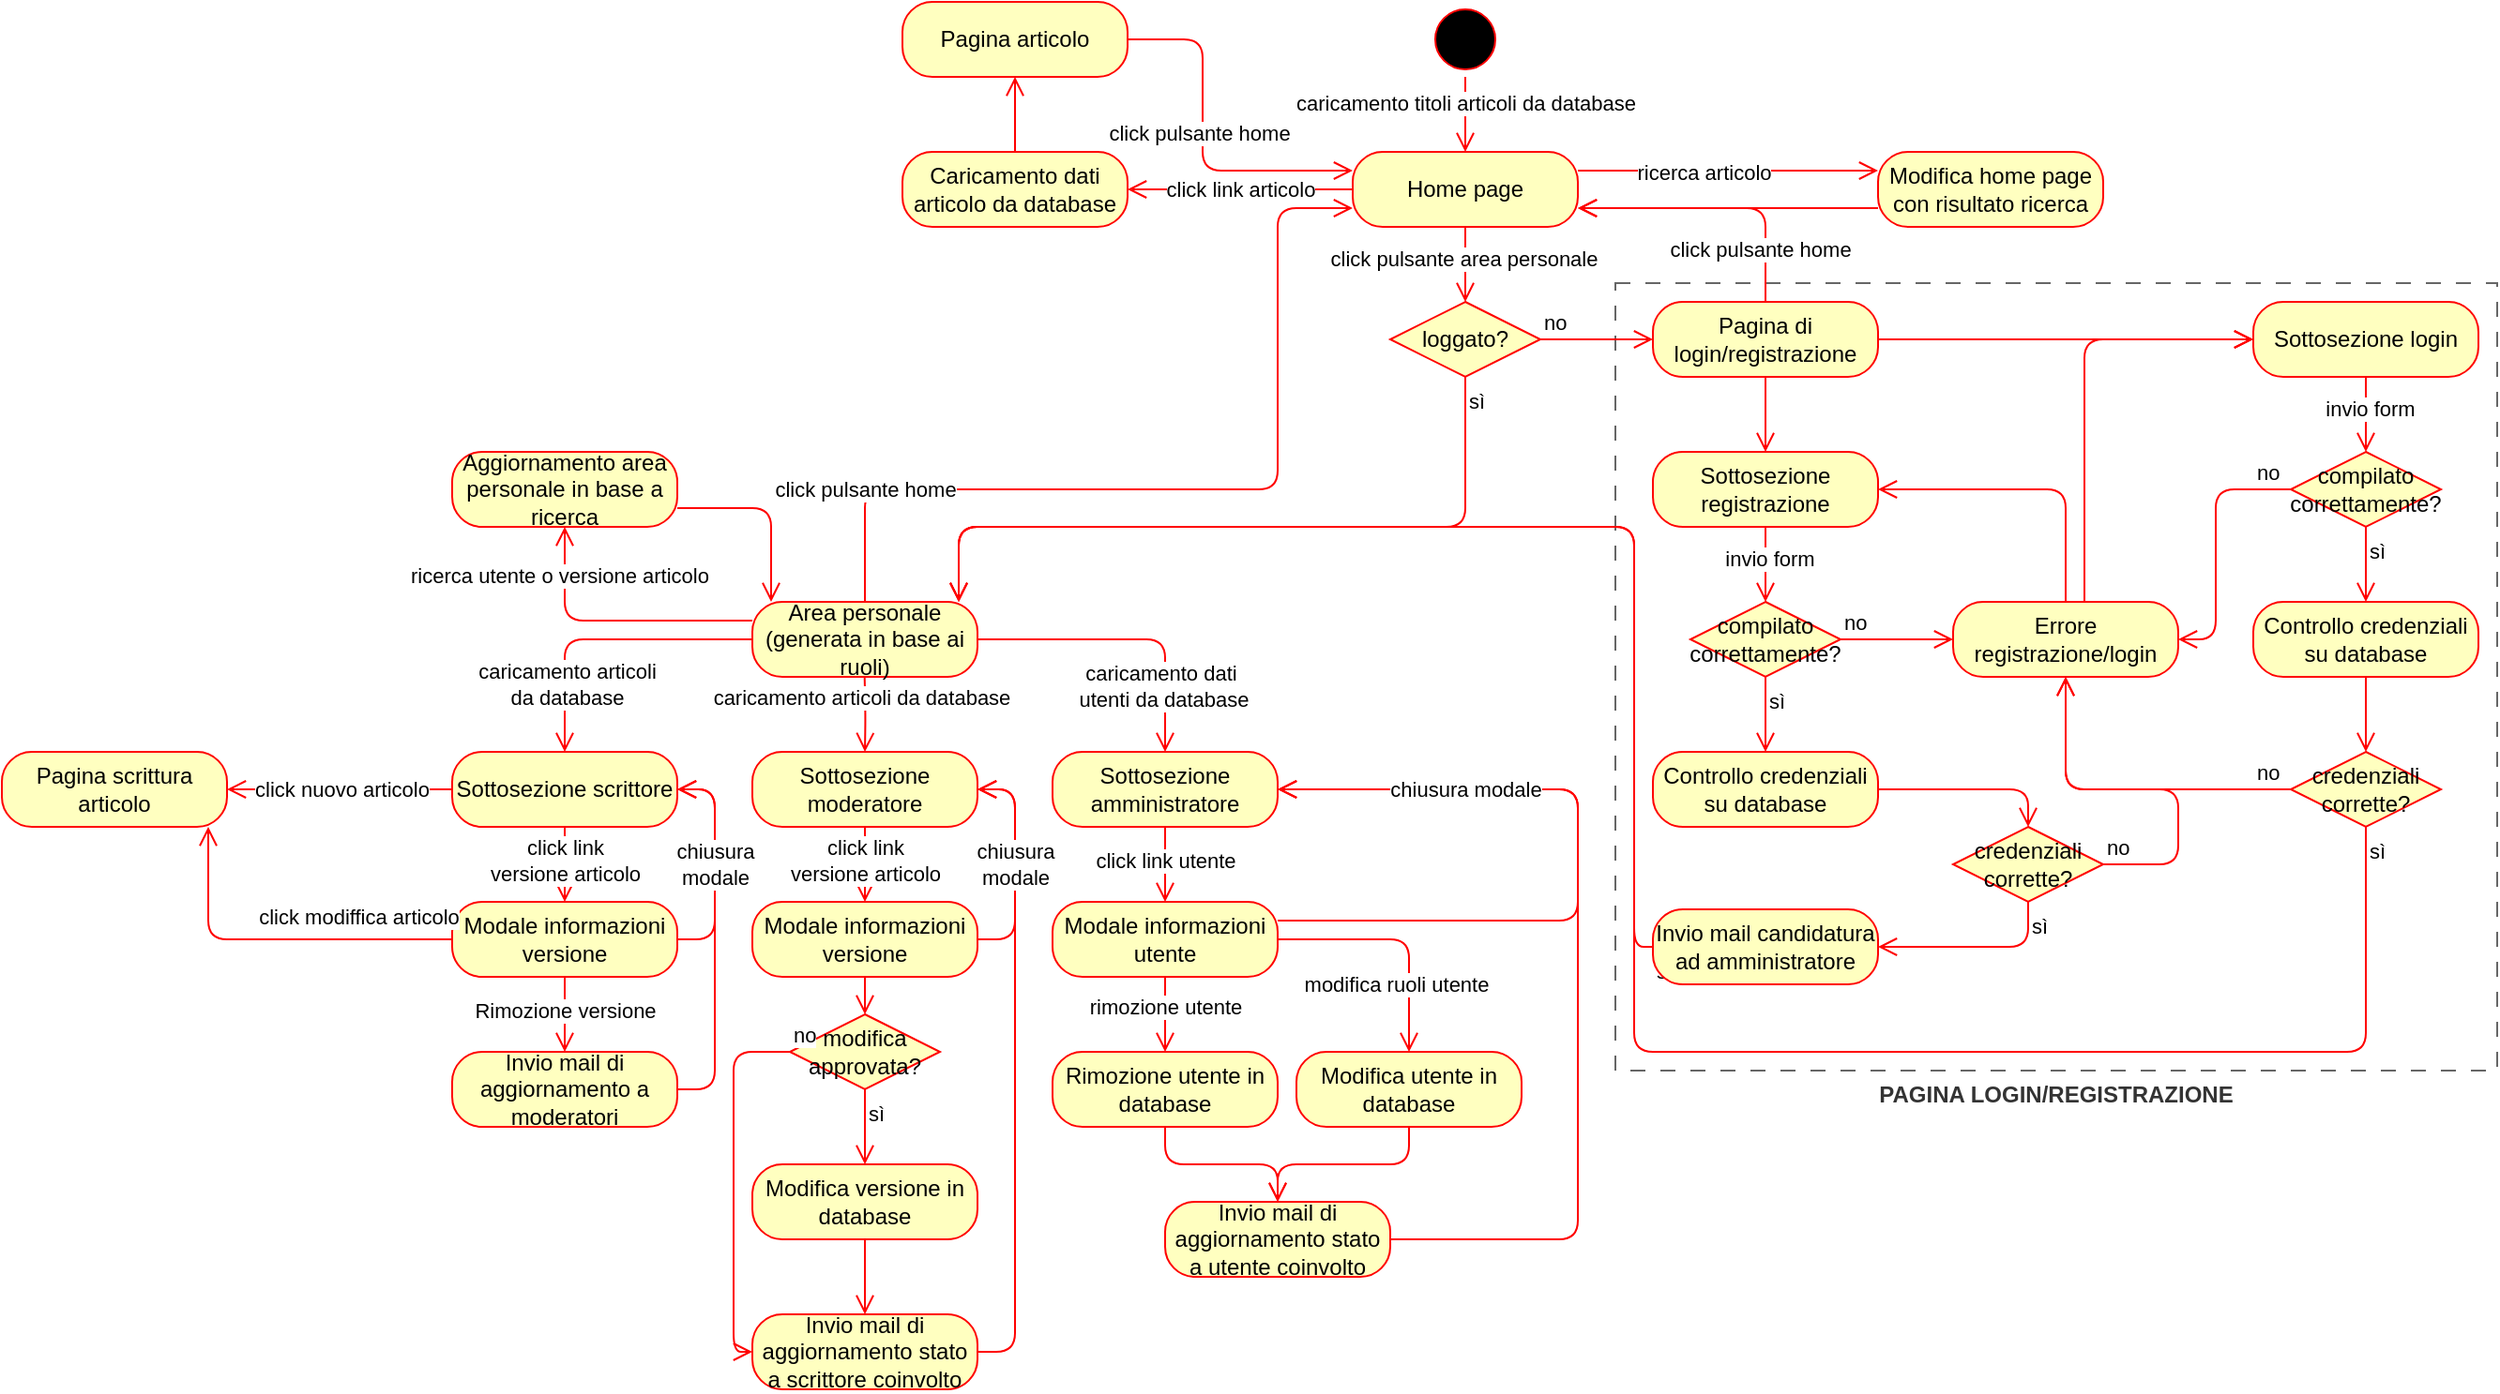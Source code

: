 <mxfile>
    <diagram id="28_TyywwkiDDqLGGTrth" name="Pagina-1">
        <mxGraphModel dx="1360" dy="305" grid="1" gridSize="10" guides="1" tooltips="1" connect="1" arrows="1" fold="1" page="1" pageScale="1" pageWidth="827" pageHeight="1169" math="0" shadow="0">
            <root>
                <mxCell id="0"/>
                <mxCell id="1" parent="0"/>
                <mxCell id="60" value="&lt;div&gt;&lt;b&gt;&lt;br&gt;&lt;/b&gt;&lt;/div&gt;&lt;b&gt;&lt;div&gt;&lt;b&gt;&lt;br&gt;&lt;/b&gt;&lt;/div&gt;&lt;div&gt;&lt;b&gt;&lt;br&gt;&lt;/b&gt;&lt;/div&gt;&lt;div&gt;&lt;b&gt;&lt;br&gt;&lt;/b&gt;&lt;/div&gt;&lt;div&gt;&lt;b&gt;&lt;br&gt;&lt;/b&gt;&lt;/div&gt;&lt;div&gt;&lt;b&gt;&lt;br&gt;&lt;/b&gt;&lt;/div&gt;&lt;div&gt;&lt;b&gt;&lt;br&gt;&lt;/b&gt;&lt;/div&gt;&lt;div&gt;&lt;b&gt;&lt;br&gt;&lt;/b&gt;&lt;/div&gt;&lt;div&gt;&lt;b&gt;&lt;br&gt;&lt;/b&gt;&lt;/div&gt;&lt;div&gt;&lt;b&gt;&lt;br&gt;&lt;/b&gt;&lt;/div&gt;&lt;div&gt;&lt;b&gt;&lt;br&gt;&lt;/b&gt;&lt;/div&gt;&lt;div&gt;&lt;b&gt;&lt;br&gt;&lt;/b&gt;&lt;/div&gt;&lt;div&gt;&lt;b&gt;&lt;br&gt;&lt;/b&gt;&lt;/div&gt;&lt;div&gt;&lt;b&gt;&lt;br&gt;&lt;/b&gt;&lt;/div&gt;&lt;div&gt;&lt;b&gt;&lt;br&gt;&lt;/b&gt;&lt;/div&gt;&lt;div&gt;&lt;b&gt;&lt;br&gt;&lt;/b&gt;&lt;/div&gt;&lt;div&gt;&lt;b&gt;&lt;br&gt;&lt;/b&gt;&lt;/div&gt;&lt;div&gt;&lt;b&gt;&lt;br&gt;&lt;/b&gt;&lt;/div&gt;&lt;div&gt;&lt;b&gt;&lt;br&gt;&lt;/b&gt;&lt;/div&gt;&lt;div&gt;&lt;b&gt;&lt;br&gt;&lt;/b&gt;&lt;/div&gt;&lt;div&gt;&lt;b&gt;&lt;br&gt;&lt;/b&gt;&lt;/div&gt;&lt;div&gt;&lt;b&gt;&lt;br&gt;&lt;/b&gt;&lt;/div&gt;&lt;div&gt;&lt;b&gt;&lt;br&gt;&lt;/b&gt;&lt;/div&gt;&lt;div&gt;&lt;b&gt;&lt;br&gt;&lt;/b&gt;&lt;/div&gt;&lt;div&gt;&lt;b&gt;&lt;br&gt;&lt;/b&gt;&lt;/div&gt;&lt;div&gt;&lt;b&gt;&lt;br&gt;&lt;/b&gt;&lt;/div&gt;&lt;div&gt;&lt;b&gt;&lt;br&gt;&lt;/b&gt;&lt;/div&gt;&lt;div&gt;&lt;b&gt;&lt;br&gt;&lt;/b&gt;&lt;/div&gt;&lt;div&gt;&lt;b&gt;&lt;br&gt;&lt;/b&gt;&lt;/div&gt;&lt;div&gt;&lt;b&gt;&lt;br&gt;&lt;/b&gt;&lt;/div&gt;&lt;div&gt;&lt;b&gt;&lt;br&gt;&lt;/b&gt;&lt;/div&gt;PAGINA LOGIN/REGISTRAZIONE&lt;/b&gt;" style="rounded=0;whiteSpace=wrap;html=1;fillColor=none;fontColor=#333333;strokeColor=#666666;dashed=1;dashPattern=8 8;" parent="1" vertex="1">
                    <mxGeometry x="420" y="230" width="470" height="420" as="geometry"/>
                </mxCell>
                <mxCell id="2" value="" style="ellipse;html=1;shape=startState;fillColor=#000000;strokeColor=#ff0000;" parent="1" vertex="1">
                    <mxGeometry x="320" y="80" width="40" height="40" as="geometry"/>
                </mxCell>
                <mxCell id="3" value="" style="edgeStyle=orthogonalEdgeStyle;html=1;verticalAlign=bottom;endArrow=open;endSize=8;strokeColor=#ff0000;" parent="1" source="2" target="4" edge="1">
                    <mxGeometry relative="1" as="geometry">
                        <mxPoint x="340" y="160" as="targetPoint"/>
                    </mxGeometry>
                </mxCell>
                <mxCell id="54" value="caricamento titoli articoli da database" style="edgeLabel;html=1;align=center;verticalAlign=middle;resizable=0;points=[];" parent="3" vertex="1" connectable="0">
                    <mxGeometry x="-0.318" relative="1" as="geometry">
                        <mxPoint as="offset"/>
                    </mxGeometry>
                </mxCell>
                <mxCell id="4" value="Home page" style="rounded=1;whiteSpace=wrap;html=1;arcSize=40;fontColor=#000000;fillColor=#ffffc0;strokeColor=#ff0000;" parent="1" vertex="1">
                    <mxGeometry x="280" y="160" width="120" height="40" as="geometry"/>
                </mxCell>
                <mxCell id="5" value="" style="edgeStyle=orthogonalEdgeStyle;html=1;verticalAlign=bottom;endArrow=open;endSize=8;strokeColor=#ff0000;" parent="1" source="4" target="7" edge="1">
                    <mxGeometry relative="1" as="geometry">
                        <mxPoint x="340" y="240" as="targetPoint"/>
                    </mxGeometry>
                </mxCell>
                <mxCell id="6" value="click pulsante area personale" style="edgeLabel;html=1;align=center;verticalAlign=middle;resizable=0;points=[];" parent="5" vertex="1" connectable="0">
                    <mxGeometry x="-0.17" y="-1" relative="1" as="geometry">
                        <mxPoint as="offset"/>
                    </mxGeometry>
                </mxCell>
                <mxCell id="7" value="loggato?" style="rhombus;whiteSpace=wrap;html=1;fontColor=#000000;fillColor=#ffffc0;strokeColor=#ff0000;" parent="1" vertex="1">
                    <mxGeometry x="300" y="240" width="80" height="40" as="geometry"/>
                </mxCell>
                <mxCell id="8" value="no" style="edgeStyle=orthogonalEdgeStyle;html=1;align=left;verticalAlign=bottom;endArrow=open;endSize=8;strokeColor=#ff0000;" parent="1" source="7" target="13" edge="1">
                    <mxGeometry x="-1" relative="1" as="geometry">
                        <mxPoint x="440" y="260" as="targetPoint"/>
                    </mxGeometry>
                </mxCell>
                <mxCell id="9" value="sì" style="edgeStyle=orthogonalEdgeStyle;html=1;align=left;verticalAlign=top;endArrow=open;endSize=8;strokeColor=#ff0000;" parent="1" source="7" edge="1" target="90">
                    <mxGeometry x="-1" relative="1" as="geometry">
                        <mxPoint x="340" y="320" as="targetPoint"/>
                        <Array as="points">
                            <mxPoint x="340" y="360"/>
                            <mxPoint x="70" y="360"/>
                        </Array>
                    </mxGeometry>
                </mxCell>
                <mxCell id="13" value="Pagina di login/registrazione" style="rounded=1;whiteSpace=wrap;html=1;arcSize=40;fontColor=#000000;fillColor=#ffffc0;strokeColor=#ff0000;" parent="1" vertex="1">
                    <mxGeometry x="440" y="240" width="120" height="40" as="geometry"/>
                </mxCell>
                <mxCell id="14" value="" style="edgeStyle=orthogonalEdgeStyle;html=1;verticalAlign=bottom;endArrow=open;endSize=8;strokeColor=#ff0000;" parent="1" source="13" edge="1">
                    <mxGeometry relative="1" as="geometry">
                        <mxPoint x="500" y="320" as="targetPoint"/>
                    </mxGeometry>
                </mxCell>
                <mxCell id="15" value="" style="edgeStyle=orthogonalEdgeStyle;html=1;verticalAlign=bottom;endArrow=open;endSize=8;strokeColor=#ff0000;" parent="1" source="13" target="4" edge="1">
                    <mxGeometry relative="1" as="geometry">
                        <mxPoint x="550" y="350" as="targetPoint"/>
                        <mxPoint x="550" y="290" as="sourcePoint"/>
                        <Array as="points">
                            <mxPoint x="500" y="190"/>
                        </Array>
                    </mxGeometry>
                </mxCell>
                <mxCell id="16" value="click pulsante home" style="edgeLabel;html=1;align=center;verticalAlign=middle;resizable=0;points=[];" parent="15" vertex="1" connectable="0">
                    <mxGeometry x="-0.66" y="3" relative="1" as="geometry">
                        <mxPoint y="-3" as="offset"/>
                    </mxGeometry>
                </mxCell>
                <mxCell id="18" value="&lt;span style=&quot;color: rgb(0, 0, 0);&quot;&gt;Sottosezione registrazione&lt;/span&gt;" style="rounded=1;whiteSpace=wrap;html=1;arcSize=40;fontColor=#000000;fillColor=#ffffc0;strokeColor=#ff0000;" parent="1" vertex="1">
                    <mxGeometry x="440" y="320" width="120" height="40" as="geometry"/>
                </mxCell>
                <mxCell id="22" value="Sottosezione login" style="rounded=1;whiteSpace=wrap;html=1;arcSize=40;fontColor=#000000;fillColor=#ffffc0;strokeColor=#ff0000;" parent="1" vertex="1">
                    <mxGeometry x="760" y="240" width="120" height="40" as="geometry"/>
                </mxCell>
                <mxCell id="27" value="" style="edgeStyle=orthogonalEdgeStyle;html=1;verticalAlign=bottom;endArrow=open;endSize=8;strokeColor=#ff0000;" parent="1" source="13" target="22" edge="1">
                    <mxGeometry relative="1" as="geometry">
                        <mxPoint x="510" y="330" as="targetPoint"/>
                        <mxPoint x="510" y="290" as="sourcePoint"/>
                    </mxGeometry>
                </mxCell>
                <mxCell id="29" value="" style="edgeStyle=orthogonalEdgeStyle;html=1;verticalAlign=bottom;endArrow=open;endSize=8;strokeColor=#ff0000;" parent="1" source="18" target="31" edge="1">
                    <mxGeometry relative="1" as="geometry">
                        <mxPoint x="499.62" y="400" as="targetPoint"/>
                        <mxPoint x="499.62" y="360" as="sourcePoint"/>
                    </mxGeometry>
                </mxCell>
                <mxCell id="30" value="invio form" style="edgeLabel;html=1;align=center;verticalAlign=middle;resizable=0;points=[];" parent="29" vertex="1" connectable="0">
                    <mxGeometry x="-0.154" y="2" relative="1" as="geometry">
                        <mxPoint as="offset"/>
                    </mxGeometry>
                </mxCell>
                <mxCell id="31" value="compilato correttamente?" style="rhombus;whiteSpace=wrap;html=1;fontColor=#000000;fillColor=#ffffc0;strokeColor=#ff0000;" parent="1" vertex="1">
                    <mxGeometry x="460" y="400" width="80" height="40" as="geometry"/>
                </mxCell>
                <mxCell id="32" value="no" style="edgeStyle=orthogonalEdgeStyle;html=1;align=left;verticalAlign=bottom;endArrow=open;endSize=8;strokeColor=#ff0000;" parent="1" source="31" target="34" edge="1">
                    <mxGeometry x="-1" relative="1" as="geometry">
                        <mxPoint x="600" y="420" as="targetPoint"/>
                    </mxGeometry>
                </mxCell>
                <mxCell id="33" value="sì" style="edgeStyle=orthogonalEdgeStyle;html=1;align=left;verticalAlign=top;endArrow=open;endSize=8;strokeColor=#ff0000;" parent="1" source="31" edge="1">
                    <mxGeometry x="-1" relative="1" as="geometry">
                        <mxPoint x="500" y="480" as="targetPoint"/>
                    </mxGeometry>
                </mxCell>
                <mxCell id="34" value="&lt;span style=&quot;color: rgb(0, 0, 0);&quot;&gt;Errore registrazione/login&lt;/span&gt;" style="rounded=1;whiteSpace=wrap;html=1;arcSize=40;fontColor=#000000;fillColor=#ffffc0;strokeColor=#ff0000;" parent="1" vertex="1">
                    <mxGeometry x="600" y="400" width="120" height="40" as="geometry"/>
                </mxCell>
                <mxCell id="35" value="" style="edgeStyle=orthogonalEdgeStyle;html=1;align=left;verticalAlign=bottom;endArrow=open;endSize=8;strokeColor=#ff0000;" parent="1" source="34" target="18" edge="1">
                    <mxGeometry x="-1" relative="1" as="geometry">
                        <mxPoint x="610" y="430" as="targetPoint"/>
                        <mxPoint x="610" y="360" as="sourcePoint"/>
                        <Array as="points">
                            <mxPoint x="660" y="340"/>
                        </Array>
                    </mxGeometry>
                </mxCell>
                <mxCell id="36" value="Controllo credenziali su database" style="rounded=1;whiteSpace=wrap;html=1;arcSize=40;fontColor=#000000;fillColor=#ffffc0;strokeColor=#ff0000;" parent="1" vertex="1">
                    <mxGeometry x="440" y="480" width="120" height="40" as="geometry"/>
                </mxCell>
                <mxCell id="37" value="credenziali corrette?" style="rhombus;whiteSpace=wrap;html=1;fontColor=#000000;fillColor=#ffffc0;strokeColor=#ff0000;" parent="1" vertex="1">
                    <mxGeometry x="600" y="520" width="80" height="40" as="geometry"/>
                </mxCell>
                <mxCell id="38" value="no" style="edgeStyle=orthogonalEdgeStyle;html=1;align=left;verticalAlign=bottom;endArrow=open;endSize=8;strokeColor=#ff0000;" parent="1" source="37" target="34" edge="1">
                    <mxGeometry x="-1" relative="1" as="geometry">
                        <mxPoint x="640" y="580" as="targetPoint"/>
                        <Array as="points">
                            <mxPoint x="720" y="540"/>
                            <mxPoint x="720" y="500"/>
                            <mxPoint x="660" y="500"/>
                        </Array>
                    </mxGeometry>
                </mxCell>
                <mxCell id="39" value="sì" style="edgeStyle=orthogonalEdgeStyle;html=1;align=left;verticalAlign=top;endArrow=open;endSize=8;strokeColor=#ff0000;" parent="1" source="102" target="90" edge="1">
                    <mxGeometry x="-1" relative="1" as="geometry">
                        <mxPoint x="400" y="340" as="targetPoint"/>
                        <Array as="points">
                            <mxPoint x="430" y="584"/>
                            <mxPoint x="430" y="360"/>
                            <mxPoint x="70" y="360"/>
                        </Array>
                    </mxGeometry>
                </mxCell>
                <mxCell id="40" value="" style="edgeStyle=orthogonalEdgeStyle;html=1;verticalAlign=bottom;endArrow=open;endSize=8;strokeColor=#ff0000;" parent="1" source="36" target="37" edge="1">
                    <mxGeometry relative="1" as="geometry">
                        <mxPoint x="350" y="430" as="targetPoint"/>
                        <mxPoint x="350" y="370" as="sourcePoint"/>
                        <Array as="points">
                            <mxPoint x="640" y="500"/>
                        </Array>
                    </mxGeometry>
                </mxCell>
                <mxCell id="43" value="" style="edgeStyle=orthogonalEdgeStyle;html=1;verticalAlign=bottom;endArrow=open;endSize=8;strokeColor=#ff0000;" parent="1" source="22" target="45" edge="1">
                    <mxGeometry relative="1" as="geometry">
                        <mxPoint x="819.62" y="320" as="targetPoint"/>
                        <mxPoint x="820" y="280" as="sourcePoint"/>
                    </mxGeometry>
                </mxCell>
                <mxCell id="44" value="invio form" style="edgeLabel;html=1;align=center;verticalAlign=middle;resizable=0;points=[];" parent="43" vertex="1" connectable="0">
                    <mxGeometry x="-0.154" y="2" relative="1" as="geometry">
                        <mxPoint as="offset"/>
                    </mxGeometry>
                </mxCell>
                <mxCell id="45" value="compilato correttamente?" style="rhombus;whiteSpace=wrap;html=1;fontColor=#000000;fillColor=#ffffc0;strokeColor=#ff0000;" parent="1" vertex="1">
                    <mxGeometry x="780" y="320" width="80" height="40" as="geometry"/>
                </mxCell>
                <mxCell id="46" value="no" style="edgeStyle=orthogonalEdgeStyle;html=1;align=left;verticalAlign=bottom;endArrow=open;endSize=8;strokeColor=#ff0000;" parent="1" source="45" target="34" edge="1">
                    <mxGeometry x="-0.714" relative="1" as="geometry">
                        <mxPoint x="920" y="340" as="targetPoint"/>
                        <Array as="points">
                            <mxPoint x="740" y="340"/>
                            <mxPoint x="740" y="420"/>
                        </Array>
                        <mxPoint as="offset"/>
                    </mxGeometry>
                </mxCell>
                <mxCell id="47" value="sì" style="edgeStyle=orthogonalEdgeStyle;html=1;align=left;verticalAlign=top;endArrow=open;endSize=8;strokeColor=#ff0000;" parent="1" source="45" target="48" edge="1">
                    <mxGeometry x="-1" relative="1" as="geometry">
                        <mxPoint x="820" y="400" as="targetPoint"/>
                    </mxGeometry>
                </mxCell>
                <mxCell id="48" value="Controllo credenziali su database" style="rounded=1;whiteSpace=wrap;html=1;arcSize=40;fontColor=#000000;fillColor=#ffffc0;strokeColor=#ff0000;" parent="1" vertex="1">
                    <mxGeometry x="760" y="400" width="120" height="40" as="geometry"/>
                </mxCell>
                <mxCell id="49" value="" style="edgeStyle=orthogonalEdgeStyle;html=1;verticalAlign=bottom;endArrow=open;endSize=8;strokeColor=#ff0000;" parent="1" source="48" target="50" edge="1">
                    <mxGeometry relative="1" as="geometry">
                        <mxPoint x="820" y="480" as="targetPoint"/>
                        <mxPoint x="670" y="290" as="sourcePoint"/>
                    </mxGeometry>
                </mxCell>
                <mxCell id="50" value="credenziali corrette?" style="rhombus;whiteSpace=wrap;html=1;fontColor=#000000;fillColor=#ffffc0;strokeColor=#ff0000;" parent="1" vertex="1">
                    <mxGeometry x="780" y="480" width="80" height="40" as="geometry"/>
                </mxCell>
                <mxCell id="51" value="no" style="edgeStyle=orthogonalEdgeStyle;html=1;align=left;verticalAlign=bottom;endArrow=open;endSize=8;strokeColor=#ff0000;" parent="1" source="50" target="34" edge="1">
                    <mxGeometry x="-0.778" relative="1" as="geometry">
                        <mxPoint x="670" y="450" as="targetPoint"/>
                        <mxPoint x="550" y="590" as="sourcePoint"/>
                        <mxPoint as="offset"/>
                    </mxGeometry>
                </mxCell>
                <mxCell id="52" value="" style="edgeStyle=orthogonalEdgeStyle;html=1;align=left;verticalAlign=bottom;endArrow=open;endSize=8;strokeColor=#ff0000;" parent="1" source="34" target="22" edge="1">
                    <mxGeometry x="-1" relative="1" as="geometry">
                        <mxPoint x="570" y="350" as="targetPoint"/>
                        <mxPoint x="670" y="410" as="sourcePoint"/>
                        <Array as="points">
                            <mxPoint x="670" y="260"/>
                        </Array>
                    </mxGeometry>
                </mxCell>
                <mxCell id="53" value="sì" style="edgeStyle=orthogonalEdgeStyle;html=1;align=left;verticalAlign=top;endArrow=open;endSize=8;strokeColor=#ff0000;" parent="1" source="50" target="90" edge="1">
                    <mxGeometry x="-1" relative="1" as="geometry">
                        <mxPoint x="400" y="340" as="targetPoint"/>
                        <mxPoint x="470" y="590" as="sourcePoint"/>
                        <Array as="points">
                            <mxPoint x="820" y="640"/>
                            <mxPoint x="430" y="640"/>
                            <mxPoint x="430" y="360"/>
                            <mxPoint x="70" y="360"/>
                        </Array>
                    </mxGeometry>
                </mxCell>
                <mxCell id="57" value="" style="edgeStyle=orthogonalEdgeStyle;html=1;verticalAlign=bottom;endArrow=open;endSize=8;strokeColor=#ff0000;" parent="1" source="4" target="59" edge="1">
                    <mxGeometry relative="1" as="geometry">
                        <mxPoint x="350" y="170" as="targetPoint"/>
                        <mxPoint x="350" y="130" as="sourcePoint"/>
                    </mxGeometry>
                </mxCell>
                <mxCell id="58" value="click link articolo" style="edgeLabel;html=1;align=center;verticalAlign=middle;resizable=0;points=[];" parent="57" vertex="1" connectable="0">
                    <mxGeometry x="-0.318" relative="1" as="geometry">
                        <mxPoint x="-19" as="offset"/>
                    </mxGeometry>
                </mxCell>
                <mxCell id="59" value="Caricamento dati articolo da database" style="rounded=1;whiteSpace=wrap;html=1;arcSize=40;fontColor=#000000;fillColor=#ffffc0;strokeColor=#ff0000;" parent="1" vertex="1">
                    <mxGeometry x="40" y="160" width="120" height="40" as="geometry"/>
                </mxCell>
                <mxCell id="61" value="" style="edgeStyle=orthogonalEdgeStyle;html=1;verticalAlign=bottom;endArrow=open;endSize=8;strokeColor=#ff0000;" parent="1" source="90" target="4" edge="1">
                    <mxGeometry relative="1" as="geometry">
                        <mxPoint x="410" y="190" as="targetPoint"/>
                        <mxPoint x="280" y="340" as="sourcePoint"/>
                        <Array as="points">
                            <mxPoint x="20" y="340"/>
                            <mxPoint x="240" y="340"/>
                            <mxPoint x="240" y="190"/>
                        </Array>
                    </mxGeometry>
                </mxCell>
                <mxCell id="62" value="click pulsante home" style="edgeLabel;html=1;align=center;verticalAlign=middle;resizable=0;points=[];" parent="61" vertex="1" connectable="0">
                    <mxGeometry x="-0.66" y="3" relative="1" as="geometry">
                        <mxPoint x="-20" y="3" as="offset"/>
                    </mxGeometry>
                </mxCell>
                <mxCell id="73" value="Pagina articolo" style="rounded=1;whiteSpace=wrap;html=1;arcSize=40;fontColor=#000000;fillColor=#ffffc0;strokeColor=#ff0000;" parent="1" vertex="1">
                    <mxGeometry x="40" y="80" width="120" height="40" as="geometry"/>
                </mxCell>
                <mxCell id="74" value="" style="edgeStyle=orthogonalEdgeStyle;html=1;verticalAlign=bottom;endArrow=open;endSize=8;strokeColor=#ff0000;" parent="1" source="59" target="73" edge="1">
                    <mxGeometry relative="1" as="geometry">
                        <mxPoint x="170" y="190" as="targetPoint"/>
                        <mxPoint x="290" y="190" as="sourcePoint"/>
                    </mxGeometry>
                </mxCell>
                <mxCell id="76" value="" style="edgeStyle=orthogonalEdgeStyle;html=1;verticalAlign=bottom;endArrow=open;endSize=8;strokeColor=#ff0000;" parent="1" source="73" target="4" edge="1">
                    <mxGeometry relative="1" as="geometry">
                        <mxPoint x="290" y="200" as="targetPoint"/>
                        <mxPoint x="290" y="350" as="sourcePoint"/>
                        <Array as="points">
                            <mxPoint x="200" y="100"/>
                            <mxPoint x="200" y="170"/>
                        </Array>
                    </mxGeometry>
                </mxCell>
                <mxCell id="78" value="&lt;span style=&quot;color: rgb(0, 0, 0);&quot;&gt;click pulsante home&lt;/span&gt;" style="edgeLabel;html=1;align=center;verticalAlign=middle;resizable=0;points=[];" parent="76" vertex="1" connectable="0">
                    <mxGeometry x="-0.211" y="-2" relative="1" as="geometry">
                        <mxPoint y="15" as="offset"/>
                    </mxGeometry>
                </mxCell>
                <mxCell id="79" value="Modifica home page con risultato ricerca" style="rounded=1;whiteSpace=wrap;html=1;arcSize=40;fontColor=#000000;fillColor=#ffffc0;strokeColor=#ff0000;" parent="1" vertex="1">
                    <mxGeometry x="560" y="160" width="120" height="40" as="geometry"/>
                </mxCell>
                <mxCell id="85" value="" style="edgeStyle=orthogonalEdgeStyle;html=1;verticalAlign=bottom;endArrow=open;endSize=8;strokeColor=#ff0000;" parent="1" source="4" target="79" edge="1">
                    <mxGeometry relative="1" as="geometry">
                        <mxPoint x="350" y="250" as="targetPoint"/>
                        <mxPoint x="350" y="210" as="sourcePoint"/>
                        <Array as="points">
                            <mxPoint x="480" y="170"/>
                            <mxPoint x="480" y="170"/>
                        </Array>
                    </mxGeometry>
                </mxCell>
                <mxCell id="86" value="ricerca articolo" style="edgeLabel;html=1;align=center;verticalAlign=middle;resizable=0;points=[];" parent="85" vertex="1" connectable="0">
                    <mxGeometry x="-0.17" y="-1" relative="1" as="geometry">
                        <mxPoint as="offset"/>
                    </mxGeometry>
                </mxCell>
                <mxCell id="87" value="" style="edgeStyle=orthogonalEdgeStyle;html=1;verticalAlign=bottom;endArrow=open;endSize=8;strokeColor=#ff0000;" parent="1" source="79" target="4" edge="1">
                    <mxGeometry relative="1" as="geometry">
                        <mxPoint x="570" y="180" as="targetPoint"/>
                        <mxPoint x="570" y="110" as="sourcePoint"/>
                        <Array as="points">
                            <mxPoint x="500" y="190"/>
                            <mxPoint x="500" y="190"/>
                        </Array>
                    </mxGeometry>
                </mxCell>
                <mxCell id="90" value="Area personale (generata in base ai ruoli)" style="rounded=1;whiteSpace=wrap;html=1;arcSize=40;fontColor=#000000;fillColor=#ffffc0;strokeColor=#ff0000;" vertex="1" parent="1">
                    <mxGeometry x="-40" y="400" width="120" height="40" as="geometry"/>
                </mxCell>
                <mxCell id="95" value="" style="edgeStyle=orthogonalEdgeStyle;html=1;verticalAlign=bottom;endArrow=open;endSize=8;strokeColor=#ff0000;" edge="1" source="90" parent="1" target="100">
                    <mxGeometry relative="1" as="geometry">
                        <mxPoint x="140" y="480" as="targetPoint"/>
                        <mxPoint x="60" y="440" as="sourcePoint"/>
                    </mxGeometry>
                </mxCell>
                <mxCell id="104" value="caricamento dati&amp;nbsp;&lt;div&gt;utenti da database&lt;/div&gt;" style="edgeLabel;html=1;align=center;verticalAlign=middle;resizable=0;points=[];" vertex="1" connectable="0" parent="95">
                    <mxGeometry x="0.564" y="-1" relative="1" as="geometry">
                        <mxPoint as="offset"/>
                    </mxGeometry>
                </mxCell>
                <mxCell id="96" value="" style="edgeStyle=orthogonalEdgeStyle;html=1;verticalAlign=bottom;endArrow=open;endSize=8;strokeColor=#ff0000;" edge="1" parent="1" source="90" target="101">
                    <mxGeometry relative="1" as="geometry">
                        <mxPoint x="-100" y="480" as="targetPoint"/>
                        <mxPoint x="-79.99" y="440" as="sourcePoint"/>
                        <Array as="points">
                            <mxPoint x="-140" y="420"/>
                        </Array>
                    </mxGeometry>
                </mxCell>
                <mxCell id="107" value="&lt;span style=&quot;color: rgb(0, 0, 0);&quot;&gt;caricamento articoli&lt;/span&gt;&lt;div&gt;&lt;span style=&quot;color: rgb(0, 0, 0);&quot;&gt;da database&lt;/span&gt;&lt;/div&gt;" style="edgeLabel;html=1;align=center;verticalAlign=middle;resizable=0;points=[];" vertex="1" connectable="0" parent="96">
                    <mxGeometry x="0.545" y="1" relative="1" as="geometry">
                        <mxPoint as="offset"/>
                    </mxGeometry>
                </mxCell>
                <mxCell id="97" value="" style="edgeStyle=orthogonalEdgeStyle;html=1;verticalAlign=bottom;endArrow=open;endSize=8;strokeColor=#ff0000;" edge="1" parent="1" target="99">
                    <mxGeometry relative="1" as="geometry">
                        <mxPoint x="19.84" y="500" as="targetPoint"/>
                        <mxPoint x="19.84" y="440" as="sourcePoint"/>
                    </mxGeometry>
                </mxCell>
                <mxCell id="106" value="caricamento articoli da database" style="edgeLabel;html=1;align=center;verticalAlign=middle;resizable=0;points=[];" vertex="1" connectable="0" parent="97">
                    <mxGeometry x="-0.479" y="-2" relative="1" as="geometry">
                        <mxPoint as="offset"/>
                    </mxGeometry>
                </mxCell>
                <mxCell id="99" value="Sottosezione moderatore" style="rounded=1;whiteSpace=wrap;html=1;arcSize=40;fontColor=#000000;fillColor=#ffffc0;strokeColor=#ff0000;" vertex="1" parent="1">
                    <mxGeometry x="-40" y="480" width="120" height="40" as="geometry"/>
                </mxCell>
                <mxCell id="100" value="Sottosezione amministratore" style="rounded=1;whiteSpace=wrap;html=1;arcSize=40;fontColor=#000000;fillColor=#ffffc0;strokeColor=#ff0000;" vertex="1" parent="1">
                    <mxGeometry x="120" y="480" width="120" height="40" as="geometry"/>
                </mxCell>
                <mxCell id="101" value="Sottosezione scrittore" style="rounded=1;whiteSpace=wrap;html=1;arcSize=40;fontColor=#000000;fillColor=#ffffc0;strokeColor=#ff0000;" vertex="1" parent="1">
                    <mxGeometry x="-200" y="480" width="120" height="40" as="geometry"/>
                </mxCell>
                <mxCell id="102" value="Invio mail candidatura ad amministratore" style="rounded=1;whiteSpace=wrap;html=1;arcSize=40;fontColor=#000000;fillColor=#ffffc0;strokeColor=#ff0000;" vertex="1" parent="1">
                    <mxGeometry x="440" y="564" width="120" height="40" as="geometry"/>
                </mxCell>
                <mxCell id="105" value="sì" style="edgeStyle=orthogonalEdgeStyle;html=1;align=left;verticalAlign=top;endArrow=open;endSize=8;strokeColor=#ff0000;" edge="1" parent="1" source="37" target="102">
                    <mxGeometry x="-1" relative="1" as="geometry">
                        <mxPoint x="510" y="490" as="targetPoint"/>
                        <mxPoint x="510" y="450" as="sourcePoint"/>
                        <Array as="points">
                            <mxPoint x="640" y="584"/>
                        </Array>
                    </mxGeometry>
                </mxCell>
                <mxCell id="109" value="Modale informazioni utente" style="rounded=1;whiteSpace=wrap;html=1;arcSize=40;fontColor=#000000;fillColor=#ffffc0;strokeColor=#ff0000;" vertex="1" parent="1">
                    <mxGeometry x="120" y="560" width="120" height="40" as="geometry"/>
                </mxCell>
                <mxCell id="110" value="" style="edgeStyle=orthogonalEdgeStyle;html=1;verticalAlign=bottom;endArrow=open;endSize=8;strokeColor=#ff0000;" edge="1" parent="1" source="100" target="109">
                    <mxGeometry relative="1" as="geometry">
                        <mxPoint x="30" y="490" as="targetPoint"/>
                        <mxPoint x="29.84" y="450" as="sourcePoint"/>
                        <Array as="points">
                            <mxPoint x="220" y="580"/>
                        </Array>
                    </mxGeometry>
                </mxCell>
                <mxCell id="111" value="click link utente" style="edgeLabel;html=1;align=center;verticalAlign=middle;resizable=0;points=[];" vertex="1" connectable="0" parent="110">
                    <mxGeometry x="-0.479" y="-2" relative="1" as="geometry">
                        <mxPoint x="2" y="7" as="offset"/>
                    </mxGeometry>
                </mxCell>
                <mxCell id="117" value="" style="edgeStyle=orthogonalEdgeStyle;html=1;verticalAlign=bottom;endArrow=open;endSize=8;strokeColor=#ff0000;" edge="1" parent="1" source="109" target="100">
                    <mxGeometry relative="1" as="geometry">
                        <mxPoint x="290" y="560" as="targetPoint"/>
                        <mxPoint x="290" y="520" as="sourcePoint"/>
                        <Array as="points">
                            <mxPoint x="400" y="570"/>
                            <mxPoint x="400" y="500"/>
                        </Array>
                    </mxGeometry>
                </mxCell>
                <mxCell id="119" value="Modifica utente in database" style="rounded=1;whiteSpace=wrap;html=1;arcSize=40;fontColor=#000000;fillColor=#ffffc0;strokeColor=#ff0000;" vertex="1" parent="1">
                    <mxGeometry x="250" y="640" width="120" height="40" as="geometry"/>
                </mxCell>
                <mxCell id="120" value="" style="edgeStyle=orthogonalEdgeStyle;html=1;verticalAlign=bottom;endArrow=open;endSize=8;strokeColor=#ff0000;" edge="1" parent="1" source="109" target="119">
                    <mxGeometry relative="1" as="geometry">
                        <mxPoint x="250" y="590" as="targetPoint"/>
                        <mxPoint x="230" y="530" as="sourcePoint"/>
                        <Array as="points">
                            <mxPoint x="310" y="580"/>
                        </Array>
                    </mxGeometry>
                </mxCell>
                <mxCell id="121" value="modifica ruoli utente" style="edgeLabel;html=1;align=center;verticalAlign=middle;resizable=0;points=[];" vertex="1" connectable="0" parent="120">
                    <mxGeometry x="-0.479" y="-2" relative="1" as="geometry">
                        <mxPoint x="29" y="22" as="offset"/>
                    </mxGeometry>
                </mxCell>
                <mxCell id="127" value="Rimozione utente in database" style="rounded=1;whiteSpace=wrap;html=1;arcSize=40;fontColor=#000000;fillColor=#ffffc0;strokeColor=#ff0000;" vertex="1" parent="1">
                    <mxGeometry x="120" y="640" width="120" height="40" as="geometry"/>
                </mxCell>
                <mxCell id="131" value="Invio mail di aggiornamento stato a utente coinvolto" style="rounded=1;whiteSpace=wrap;html=1;arcSize=40;fontColor=#000000;fillColor=#ffffc0;strokeColor=#ff0000;" vertex="1" parent="1">
                    <mxGeometry x="180" y="720" width="120" height="40" as="geometry"/>
                </mxCell>
                <mxCell id="132" value="" style="edgeStyle=orthogonalEdgeStyle;html=1;verticalAlign=bottom;endArrow=open;endSize=8;strokeColor=#ff0000;" edge="1" parent="1" source="127" target="131">
                    <mxGeometry relative="1" as="geometry">
                        <mxPoint x="190" y="690" as="targetPoint"/>
                        <mxPoint x="190" y="530" as="sourcePoint"/>
                        <Array as="points"/>
                    </mxGeometry>
                </mxCell>
                <mxCell id="134" value="" style="edgeStyle=orthogonalEdgeStyle;html=1;verticalAlign=bottom;endArrow=open;endSize=8;strokeColor=#ff0000;" edge="1" parent="1" source="131" target="100">
                    <mxGeometry relative="1" as="geometry">
                        <mxPoint x="420" y="730" as="targetPoint"/>
                        <mxPoint x="190" y="730" as="sourcePoint"/>
                        <Array as="points">
                            <mxPoint x="400" y="740"/>
                            <mxPoint x="400" y="500"/>
                        </Array>
                    </mxGeometry>
                </mxCell>
                <mxCell id="140" value="chiusura modale" style="edgeLabel;html=1;align=center;verticalAlign=middle;resizable=0;points=[];" vertex="1" connectable="0" parent="134">
                    <mxGeometry x="0.654" y="3" relative="1" as="geometry">
                        <mxPoint x="13" y="-3" as="offset"/>
                    </mxGeometry>
                </mxCell>
                <mxCell id="136" value="" style="edgeStyle=orthogonalEdgeStyle;html=1;verticalAlign=bottom;endArrow=open;endSize=8;strokeColor=#ff0000;" edge="1" parent="1" source="119" target="131">
                    <mxGeometry relative="1" as="geometry">
                        <mxPoint x="250" y="730" as="targetPoint"/>
                        <mxPoint x="190" y="690" as="sourcePoint"/>
                        <Array as="points"/>
                    </mxGeometry>
                </mxCell>
                <mxCell id="137" value="" style="edgeStyle=orthogonalEdgeStyle;html=1;verticalAlign=bottom;endArrow=open;endSize=8;strokeColor=#ff0000;" edge="1" parent="1" source="109" target="127">
                    <mxGeometry relative="1" as="geometry">
                        <mxPoint x="310" y="650" as="targetPoint"/>
                        <mxPoint x="250" y="590" as="sourcePoint"/>
                        <Array as="points">
                            <mxPoint x="180" y="620"/>
                            <mxPoint x="180" y="620"/>
                        </Array>
                    </mxGeometry>
                </mxCell>
                <mxCell id="138" value="rimozione utente" style="edgeLabel;html=1;align=center;verticalAlign=middle;resizable=0;points=[];" vertex="1" connectable="0" parent="137">
                    <mxGeometry x="-0.479" y="-2" relative="1" as="geometry">
                        <mxPoint x="2" y="5" as="offset"/>
                    </mxGeometry>
                </mxCell>
                <mxCell id="152" value="Modale informazioni versione" style="rounded=1;whiteSpace=wrap;html=1;arcSize=40;fontColor=#000000;fillColor=#ffffc0;strokeColor=#ff0000;" vertex="1" parent="1">
                    <mxGeometry x="-40" y="560" width="120" height="40" as="geometry"/>
                </mxCell>
                <mxCell id="153" value="" style="edgeStyle=orthogonalEdgeStyle;html=1;verticalAlign=bottom;endArrow=open;endSize=8;strokeColor=#ff0000;" edge="1" parent="1" source="99" target="152">
                    <mxGeometry relative="1" as="geometry">
                        <mxPoint x="20" y="560" as="targetPoint"/>
                        <mxPoint x="20" y="520" as="sourcePoint"/>
                        <Array as="points"/>
                    </mxGeometry>
                </mxCell>
                <mxCell id="154" value="click link&lt;div&gt;versione articolo&lt;/div&gt;" style="edgeLabel;html=1;align=center;verticalAlign=middle;resizable=0;points=[];" vertex="1" connectable="0" parent="153">
                    <mxGeometry x="-0.479" y="-2" relative="1" as="geometry">
                        <mxPoint x="2" y="7" as="offset"/>
                    </mxGeometry>
                </mxCell>
                <mxCell id="155" value="Invio mail di aggiornamento stato a scrittore coinvolto" style="rounded=1;whiteSpace=wrap;html=1;arcSize=40;fontColor=#000000;fillColor=#ffffc0;strokeColor=#ff0000;" vertex="1" parent="1">
                    <mxGeometry x="-40" y="780" width="120" height="40" as="geometry"/>
                </mxCell>
                <mxCell id="156" value="Modifica versione in database" style="rounded=1;whiteSpace=wrap;html=1;arcSize=40;fontColor=#000000;fillColor=#ffffc0;strokeColor=#ff0000;" vertex="1" parent="1">
                    <mxGeometry x="-40" y="700" width="120" height="40" as="geometry"/>
                </mxCell>
                <mxCell id="159" value="" style="edgeStyle=orthogonalEdgeStyle;html=1;verticalAlign=bottom;endArrow=open;endSize=8;strokeColor=#ff0000;" edge="1" parent="1" source="156" target="155">
                    <mxGeometry relative="1" as="geometry">
                        <mxPoint x="140" y="780" as="targetPoint"/>
                        <mxPoint x="140" y="800" as="sourcePoint"/>
                        <Array as="points"/>
                    </mxGeometry>
                </mxCell>
                <mxCell id="161" value="" style="edgeStyle=orthogonalEdgeStyle;html=1;verticalAlign=bottom;endArrow=open;endSize=8;strokeColor=#ff0000;" edge="1" parent="1" source="155" target="99">
                    <mxGeometry relative="1" as="geometry">
                        <mxPoint x="120" y="720" as="targetPoint"/>
                        <mxPoint x="30" y="690" as="sourcePoint"/>
                        <Array as="points">
                            <mxPoint x="100" y="800"/>
                            <mxPoint x="100" y="500"/>
                        </Array>
                    </mxGeometry>
                </mxCell>
                <mxCell id="162" value="" style="edgeStyle=orthogonalEdgeStyle;html=1;verticalAlign=bottom;endArrow=open;endSize=8;strokeColor=#ff0000;" edge="1" parent="1" source="152" target="99">
                    <mxGeometry relative="1" as="geometry">
                        <mxPoint x="40" y="740" as="targetPoint"/>
                        <mxPoint x="40" y="700" as="sourcePoint"/>
                        <Array as="points">
                            <mxPoint x="100" y="580"/>
                            <mxPoint x="100" y="500"/>
                        </Array>
                    </mxGeometry>
                </mxCell>
                <mxCell id="163" value="chiusura&lt;div&gt;modale&lt;/div&gt;" style="edgeLabel;html=1;align=center;verticalAlign=middle;resizable=0;points=[];" vertex="1" connectable="0" parent="162">
                    <mxGeometry x="0.599" y="3" relative="1" as="geometry">
                        <mxPoint x="3" y="36" as="offset"/>
                    </mxGeometry>
                </mxCell>
                <mxCell id="164" value="Aggiornamento area personale in base a ricerca" style="rounded=1;whiteSpace=wrap;html=1;arcSize=40;fontColor=#000000;fillColor=#ffffc0;strokeColor=#ff0000;" vertex="1" parent="1">
                    <mxGeometry x="-200" y="320" width="120" height="40" as="geometry"/>
                </mxCell>
                <mxCell id="165" value="" style="edgeStyle=orthogonalEdgeStyle;html=1;verticalAlign=bottom;endArrow=open;endSize=8;strokeColor=#ff0000;" edge="1" parent="1" source="90" target="164">
                    <mxGeometry relative="1" as="geometry">
                        <mxPoint x="30" y="490" as="targetPoint"/>
                        <mxPoint x="29.84" y="450" as="sourcePoint"/>
                        <Array as="points">
                            <mxPoint x="-140" y="410"/>
                        </Array>
                    </mxGeometry>
                </mxCell>
                <mxCell id="167" value="ricerca utente o versione articolo" style="edgeLabel;html=1;align=center;verticalAlign=middle;resizable=0;points=[];" vertex="1" connectable="0" parent="165">
                    <mxGeometry x="0.652" y="3" relative="1" as="geometry">
                        <mxPoint as="offset"/>
                    </mxGeometry>
                </mxCell>
                <mxCell id="168" value="" style="edgeStyle=orthogonalEdgeStyle;html=1;verticalAlign=bottom;endArrow=open;endSize=8;strokeColor=#ff0000;" edge="1" parent="1" source="164" target="90">
                    <mxGeometry relative="1" as="geometry">
                        <mxPoint x="-130" y="370" as="targetPoint"/>
                        <mxPoint x="-30" y="420" as="sourcePoint"/>
                        <Array as="points">
                            <mxPoint x="-30" y="350"/>
                        </Array>
                    </mxGeometry>
                </mxCell>
                <mxCell id="171" value="Pagina scrittura articolo" style="rounded=1;whiteSpace=wrap;html=1;arcSize=40;fontColor=#000000;fillColor=#ffffc0;strokeColor=#ff0000;" vertex="1" parent="1">
                    <mxGeometry x="-440" y="480" width="120" height="40" as="geometry"/>
                </mxCell>
                <mxCell id="172" value="" style="edgeStyle=orthogonalEdgeStyle;html=1;verticalAlign=bottom;endArrow=open;endSize=8;strokeColor=#ff0000;" edge="1" parent="1" source="101" target="171">
                    <mxGeometry relative="1" as="geometry">
                        <mxPoint x="-130" y="490" as="targetPoint"/>
                        <mxPoint x="-30" y="430" as="sourcePoint"/>
                        <Array as="points"/>
                    </mxGeometry>
                </mxCell>
                <mxCell id="173" value="click nuovo articolo" style="edgeLabel;html=1;align=center;verticalAlign=middle;resizable=0;points=[];" vertex="1" connectable="0" parent="172">
                    <mxGeometry x="0.545" y="1" relative="1" as="geometry">
                        <mxPoint x="33" y="-1" as="offset"/>
                    </mxGeometry>
                </mxCell>
                <mxCell id="174" value="&lt;span style=&quot;color: rgb(0, 0, 0);&quot;&gt;Modale informazioni versione&lt;/span&gt;" style="rounded=1;whiteSpace=wrap;html=1;arcSize=40;fontColor=#000000;fillColor=#ffffc0;strokeColor=#ff0000;" vertex="1" parent="1">
                    <mxGeometry x="-200" y="560" width="120" height="40" as="geometry"/>
                </mxCell>
                <mxCell id="175" value="" style="edgeStyle=orthogonalEdgeStyle;html=1;verticalAlign=bottom;endArrow=open;endSize=8;strokeColor=#ff0000;" edge="1" parent="1" source="101" target="174">
                    <mxGeometry relative="1" as="geometry">
                        <mxPoint x="30" y="570" as="targetPoint"/>
                        <mxPoint x="30" y="530" as="sourcePoint"/>
                        <Array as="points"/>
                    </mxGeometry>
                </mxCell>
                <mxCell id="176" value="click link&lt;div&gt;versione articolo&lt;/div&gt;" style="edgeLabel;html=1;align=center;verticalAlign=middle;resizable=0;points=[];" vertex="1" connectable="0" parent="175">
                    <mxGeometry x="-0.479" y="-2" relative="1" as="geometry">
                        <mxPoint x="2" y="7" as="offset"/>
                    </mxGeometry>
                </mxCell>
                <mxCell id="177" value="" style="edgeStyle=orthogonalEdgeStyle;html=1;verticalAlign=bottom;endArrow=open;endSize=8;strokeColor=#ff0000;" edge="1" parent="1" source="174" target="171">
                    <mxGeometry relative="1" as="geometry">
                        <mxPoint x="-330" y="579.63" as="targetPoint"/>
                        <mxPoint x="-210" y="579.63" as="sourcePoint"/>
                        <Array as="points">
                            <mxPoint x="-330" y="580"/>
                        </Array>
                    </mxGeometry>
                </mxCell>
                <mxCell id="178" value="click modiffica articolo" style="edgeLabel;html=1;align=center;verticalAlign=middle;resizable=0;points=[];" vertex="1" connectable="0" parent="177">
                    <mxGeometry x="0.545" y="1" relative="1" as="geometry">
                        <mxPoint x="81" y="5" as="offset"/>
                    </mxGeometry>
                </mxCell>
                <mxCell id="179" value="" style="edgeStyle=orthogonalEdgeStyle;html=1;verticalAlign=bottom;endArrow=open;endSize=8;strokeColor=#ff0000;" edge="1" parent="1" source="174" target="181">
                    <mxGeometry relative="1" as="geometry">
                        <mxPoint x="-249" y="635" as="targetPoint"/>
                        <mxPoint x="-249" y="595" as="sourcePoint"/>
                        <Array as="points"/>
                    </mxGeometry>
                </mxCell>
                <mxCell id="180" value="Rimozione versione" style="edgeLabel;html=1;align=center;verticalAlign=middle;resizable=0;points=[];" vertex="1" connectable="0" parent="179">
                    <mxGeometry x="-0.479" y="-2" relative="1" as="geometry">
                        <mxPoint x="2" y="7" as="offset"/>
                    </mxGeometry>
                </mxCell>
                <mxCell id="181" value="Invio mail di aggiornamento a moderatori" style="rounded=1;whiteSpace=wrap;html=1;arcSize=40;fontColor=#000000;fillColor=#ffffc0;strokeColor=#ff0000;" vertex="1" parent="1">
                    <mxGeometry x="-200" y="640" width="120" height="40" as="geometry"/>
                </mxCell>
                <mxCell id="183" value="" style="edgeStyle=orthogonalEdgeStyle;html=1;verticalAlign=bottom;endArrow=open;endSize=8;strokeColor=#ff0000;" edge="1" parent="1" source="181">
                    <mxGeometry relative="1" as="geometry">
                        <mxPoint x="-80" y="500" as="targetPoint"/>
                        <mxPoint x="-80" y="740" as="sourcePoint"/>
                        <Array as="points">
                            <mxPoint x="-60" y="660"/>
                            <mxPoint x="-60" y="500"/>
                        </Array>
                    </mxGeometry>
                </mxCell>
                <mxCell id="184" value="" style="edgeStyle=orthogonalEdgeStyle;html=1;verticalAlign=bottom;endArrow=open;endSize=8;strokeColor=#ff0000;" edge="1" parent="1" source="174" target="101">
                    <mxGeometry relative="1" as="geometry">
                        <mxPoint x="-80" y="500" as="targetPoint"/>
                        <mxPoint x="-80" y="580" as="sourcePoint"/>
                        <Array as="points">
                            <mxPoint x="-60" y="580"/>
                            <mxPoint x="-60" y="500"/>
                        </Array>
                    </mxGeometry>
                </mxCell>
                <mxCell id="185" value="chiusura&lt;div&gt;modale&lt;/div&gt;" style="edgeLabel;html=1;align=center;verticalAlign=middle;resizable=0;points=[];" vertex="1" connectable="0" parent="184">
                    <mxGeometry x="0.599" y="3" relative="1" as="geometry">
                        <mxPoint x="3" y="36" as="offset"/>
                    </mxGeometry>
                </mxCell>
                <mxCell id="186" value="modifica&lt;div&gt;approvata?&lt;/div&gt;" style="rhombus;whiteSpace=wrap;html=1;fontColor=#000000;fillColor=#ffffc0;strokeColor=#ff0000;" vertex="1" parent="1">
                    <mxGeometry x="-20" y="620" width="80" height="40" as="geometry"/>
                </mxCell>
                <mxCell id="187" value="no" style="edgeStyle=orthogonalEdgeStyle;html=1;align=left;verticalAlign=bottom;endArrow=open;endSize=8;strokeColor=#ff0000;" edge="1" source="186" parent="1" target="155">
                    <mxGeometry x="-1" relative="1" as="geometry">
                        <mxPoint x="-50" y="730" as="targetPoint"/>
                        <Array as="points">
                            <mxPoint x="-50" y="640"/>
                            <mxPoint x="-50" y="800"/>
                        </Array>
                    </mxGeometry>
                </mxCell>
                <mxCell id="188" value="sì" style="edgeStyle=orthogonalEdgeStyle;html=1;align=left;verticalAlign=top;endArrow=open;endSize=8;strokeColor=#ff0000;" edge="1" source="186" parent="1" target="156">
                    <mxGeometry x="-1" relative="1" as="geometry">
                        <mxPoint x="20" y="690" as="targetPoint"/>
                    </mxGeometry>
                </mxCell>
                <mxCell id="190" value="" style="edgeStyle=orthogonalEdgeStyle;html=1;align=left;verticalAlign=top;endArrow=open;endSize=8;strokeColor=#ff0000;" edge="1" parent="1" source="152" target="186">
                    <mxGeometry x="-1" relative="1" as="geometry">
                        <mxPoint x="30" y="710" as="targetPoint"/>
                        <mxPoint x="30" y="670" as="sourcePoint"/>
                    </mxGeometry>
                </mxCell>
            </root>
        </mxGraphModel>
    </diagram>
</mxfile>